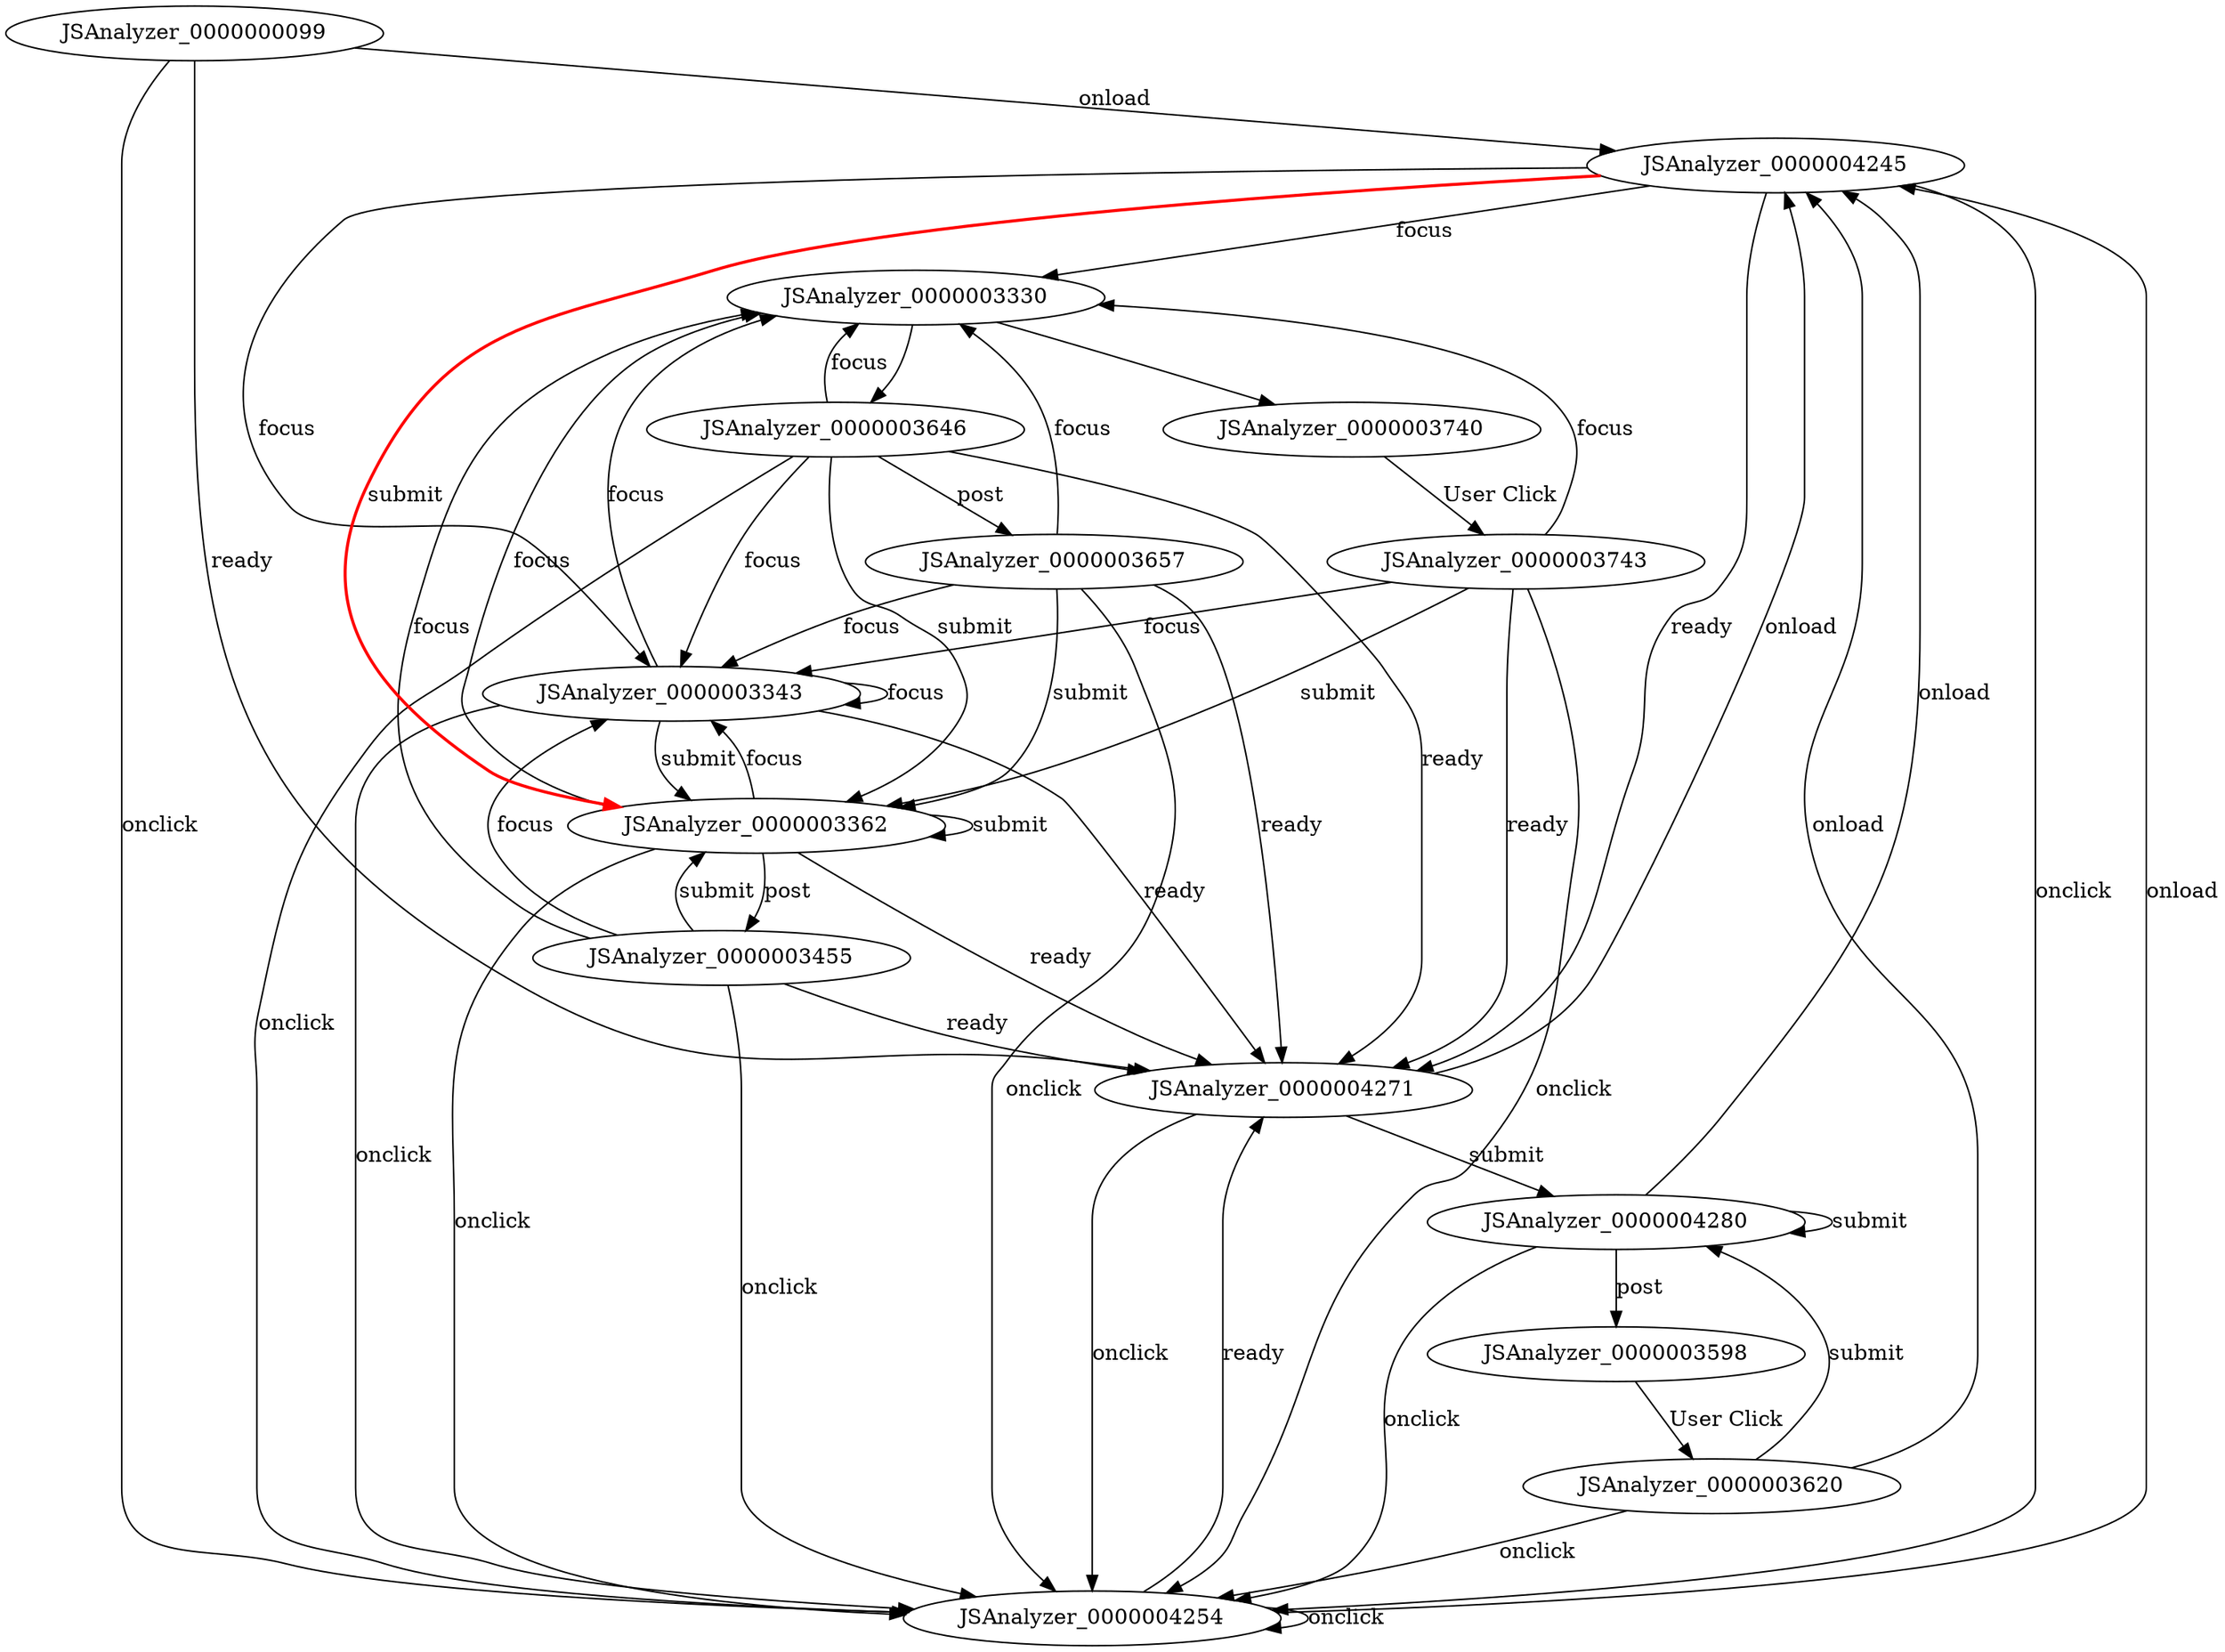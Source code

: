 digraph FSM {
JSAnalyzer_0000000099;
JSAnalyzer_0000003330;
JSAnalyzer_0000003343;
JSAnalyzer_0000003362;
JSAnalyzer_0000003455;
JSAnalyzer_0000003598;
JSAnalyzer_0000003646;
JSAnalyzer_0000003657;
JSAnalyzer_0000003740;
JSAnalyzer_0000004245;
JSAnalyzer_0000004254;
JSAnalyzer_0000004271;
JSAnalyzer_0000004280;
JSAnalyzer_0000003620;
JSAnalyzer_0000003743;
JSAnalyzer_0000003330 -> JSAnalyzer_0000003646 []
JSAnalyzer_0000003330 -> JSAnalyzer_0000003740 []
JSAnalyzer_0000000099 -> JSAnalyzer_0000004245 [label="onload"]
JSAnalyzer_0000000099 -> JSAnalyzer_0000004254 [label="onclick"]
JSAnalyzer_0000000099 -> JSAnalyzer_0000004271 [label="ready"]
JSAnalyzer_0000003343 -> JSAnalyzer_0000003330 [label="focus"]
JSAnalyzer_0000003343 -> JSAnalyzer_0000003343 [label="focus"]
JSAnalyzer_0000003343 -> JSAnalyzer_0000003362 [label="submit"]
JSAnalyzer_0000003343 -> JSAnalyzer_0000004254 [label="onclick"]
JSAnalyzer_0000003343 -> JSAnalyzer_0000004271 [label="ready"]
JSAnalyzer_0000003362 -> JSAnalyzer_0000003455 [label="post"]
JSAnalyzer_0000003362 -> JSAnalyzer_0000003330 [label="focus"]
JSAnalyzer_0000003362 -> JSAnalyzer_0000003343 [label="focus"]
JSAnalyzer_0000003362 -> JSAnalyzer_0000003362 [label="submit"]
JSAnalyzer_0000003362 -> JSAnalyzer_0000004254 [label="onclick"]
JSAnalyzer_0000003362 -> JSAnalyzer_0000004271 [label="ready"]
JSAnalyzer_0000003455 -> JSAnalyzer_0000003330 [label="focus"]
JSAnalyzer_0000003455 -> JSAnalyzer_0000003343 [label="focus"]
JSAnalyzer_0000003455 -> JSAnalyzer_0000003362 [label="submit"]
JSAnalyzer_0000003455 -> JSAnalyzer_0000004254 [label="onclick"]
JSAnalyzer_0000003455 -> JSAnalyzer_0000004271 [label="ready"]
JSAnalyzer_0000003598 -> JSAnalyzer_0000003620 [label="User Click"]
JSAnalyzer_0000003646 -> JSAnalyzer_0000003657 [label="post"]
JSAnalyzer_0000003646 -> JSAnalyzer_0000003330 [label="focus"]
JSAnalyzer_0000003646 -> JSAnalyzer_0000003343 [label="focus"]
JSAnalyzer_0000003646 -> JSAnalyzer_0000003362 [label="submit"]
JSAnalyzer_0000003646 -> JSAnalyzer_0000004254 [label="onclick"]
JSAnalyzer_0000003646 -> JSAnalyzer_0000004271 [label="ready"]
JSAnalyzer_0000003657 -> JSAnalyzer_0000003330 [label="focus"]
JSAnalyzer_0000003657 -> JSAnalyzer_0000003343 [label="focus"]
JSAnalyzer_0000003657 -> JSAnalyzer_0000003362 [label="submit"]
JSAnalyzer_0000003657 -> JSAnalyzer_0000004254 [label="onclick"]
JSAnalyzer_0000003657 -> JSAnalyzer_0000004271 [label="ready"]
JSAnalyzer_0000003740 -> JSAnalyzer_0000003743 [label="User Click"]
JSAnalyzer_0000004245 -> JSAnalyzer_0000003330 [label="focus"]
JSAnalyzer_0000004245 -> JSAnalyzer_0000003343 [label="focus"]
JSAnalyzer_0000004245 -> JSAnalyzer_0000003362 [label="submit",style=bold,color=red]
JSAnalyzer_0000004245 -> JSAnalyzer_0000004254 [label="onclick"]
JSAnalyzer_0000004245 -> JSAnalyzer_0000004271 [label="ready"]
JSAnalyzer_0000004254 -> JSAnalyzer_0000004245 [label="onload"]
JSAnalyzer_0000004254 -> JSAnalyzer_0000004254 [label="onclick"]
JSAnalyzer_0000004254 -> JSAnalyzer_0000004271 [label="ready"]
JSAnalyzer_0000004271 -> JSAnalyzer_0000004280 [label="submit"]
JSAnalyzer_0000004271 -> JSAnalyzer_0000004245 [label="onload"]
JSAnalyzer_0000004271 -> JSAnalyzer_0000004254 [label="onclick"]
JSAnalyzer_0000004280 -> JSAnalyzer_0000003598 [label="post"]
JSAnalyzer_0000004280 -> JSAnalyzer_0000004280 [label="submit"]
JSAnalyzer_0000004280 -> JSAnalyzer_0000004245 [label="onload"]
JSAnalyzer_0000004280 -> JSAnalyzer_0000004254 [label="onclick"]
JSAnalyzer_0000003620 -> JSAnalyzer_0000004280 [label="submit"]
JSAnalyzer_0000003620 -> JSAnalyzer_0000004245 [label="onload"]
JSAnalyzer_0000003620 -> JSAnalyzer_0000004254 [label="onclick"]
JSAnalyzer_0000003743 -> JSAnalyzer_0000003330 [label="focus"]
JSAnalyzer_0000003743 -> JSAnalyzer_0000003343 [label="focus"]
JSAnalyzer_0000003743 -> JSAnalyzer_0000003362 [label="submit"]
JSAnalyzer_0000003743 -> JSAnalyzer_0000004254 [label="onclick"]
JSAnalyzer_0000003743 -> JSAnalyzer_0000004271 [label="ready"]
}
